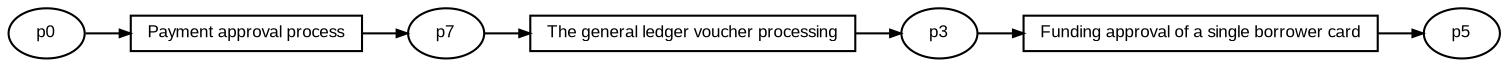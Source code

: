digraph G {ranksep=".3"; fontsize="8"; remincross=true; margin="0.0,0.0"; fontname="Arial";rankdir="LR"; 
edge [arrowsize="0.5"];
node [height=".2",width=".2",fontname="Arial",fontsize="8"];
t0 [shape="box",label="Payment approval process"];
t1 [shape="box",label="The general ledger voucher processing"];
t2 [shape="box",label="Funding approval of a single borrower card"];
p0 [shape="oval",label="p0"];
p1 [shape="oval",label="p3"];
p2 [shape="oval",label="p5"];
p3 [shape="oval",label="p7"];
p1 -> t2[label=""];
t1 -> p1[label=""];
t2 -> p2[label=""];
t0 -> p3[label=""];
p3 -> t1[label=""];
p0 -> t0[label=""];
}
